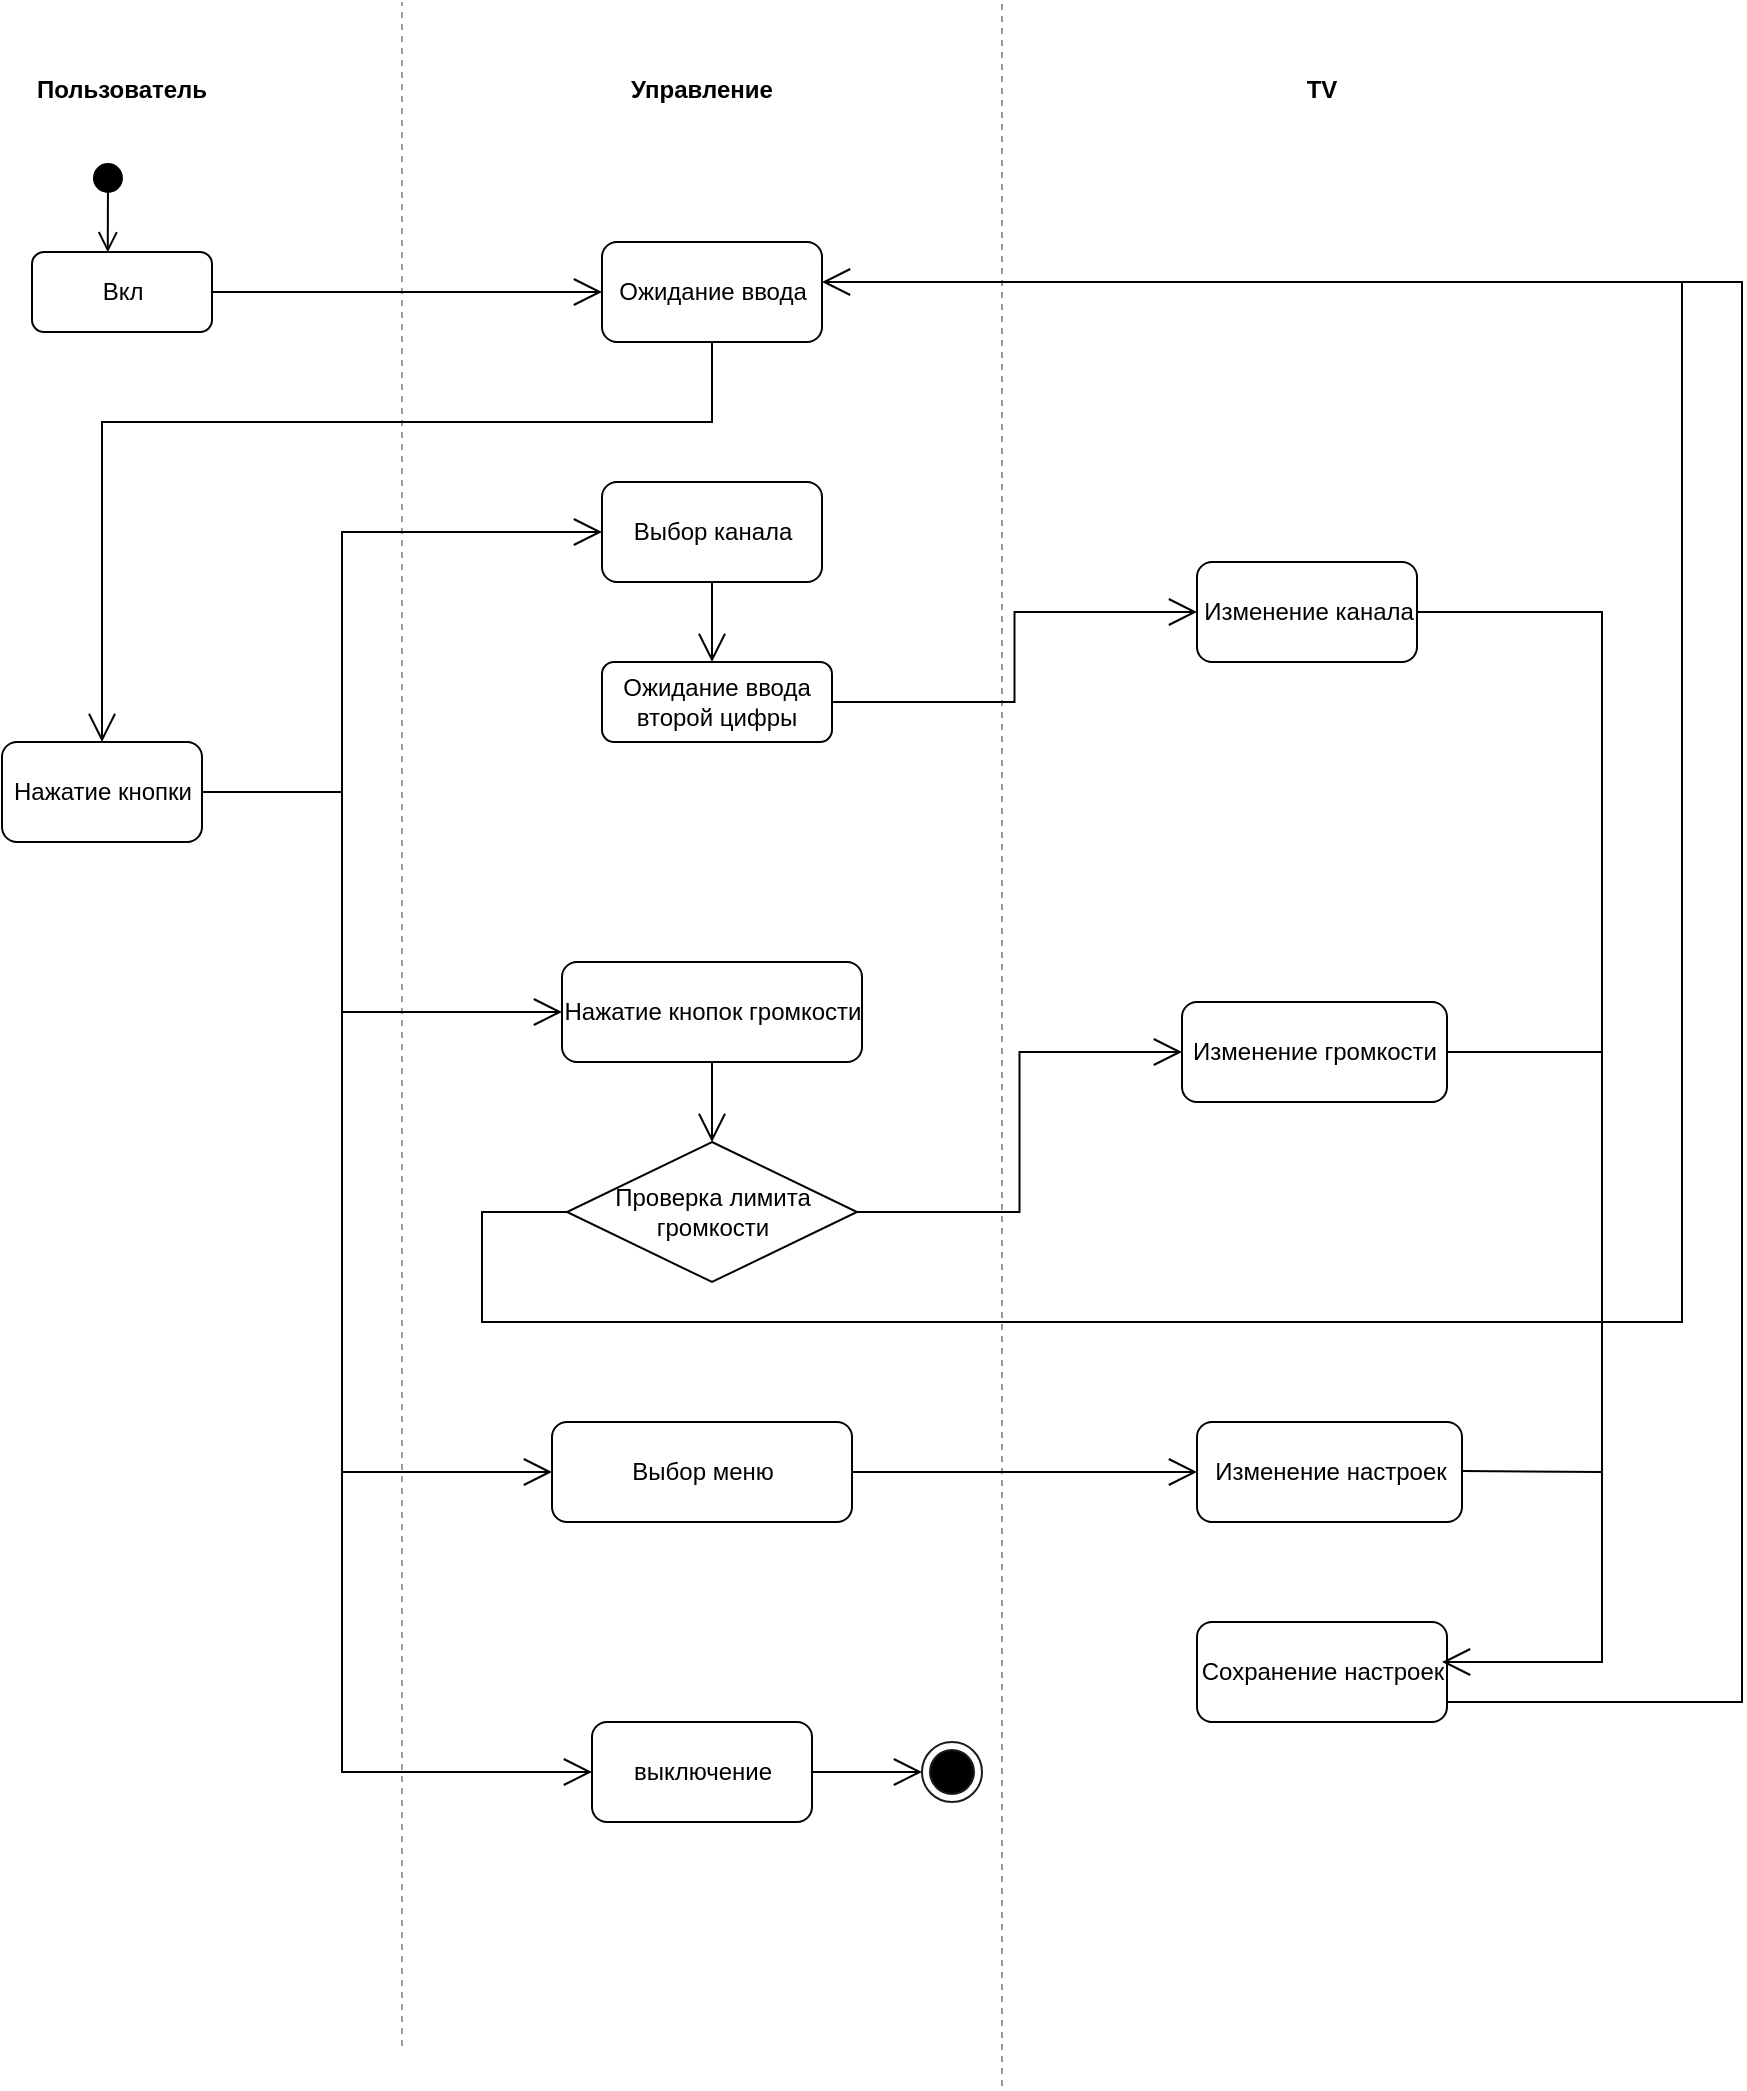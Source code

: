 <mxfile version="17.1.2" type="device"><diagram id="PZQhc5I-0kEuX6vnKN8M" name="Page-1"><mxGraphModel dx="1673" dy="896" grid="1" gridSize="10" guides="1" tooltips="1" connect="1" arrows="1" fold="1" page="1" pageScale="1" pageWidth="850" pageHeight="1100" math="0" shadow="0"><root><mxCell id="0"/><mxCell id="1" parent="0"/><mxCell id="1KFC3Us-827syy5RBnTr-1" value="Пользователь" style="text;align=center;fontStyle=1;verticalAlign=middle;spacingLeft=3;spacingRight=3;strokeColor=none;rotatable=0;points=[[0,0.5],[1,0.5]];portConstraint=eastwest;" vertex="1" parent="1"><mxGeometry x="80" y="30" width="80" height="26" as="geometry"/></mxCell><mxCell id="1KFC3Us-827syy5RBnTr-2" value="TV" style="text;align=center;fontStyle=1;verticalAlign=middle;spacingLeft=3;spacingRight=3;strokeColor=none;rotatable=0;points=[[0,0.5],[1,0.5]];portConstraint=eastwest;" vertex="1" parent="1"><mxGeometry x="680" y="30" width="80" height="26" as="geometry"/></mxCell><mxCell id="1KFC3Us-827syy5RBnTr-3" value="Управление" style="text;align=center;fontStyle=1;verticalAlign=middle;spacingLeft=3;spacingRight=3;strokeColor=none;rotatable=0;points=[[0,0.5],[1,0.5]];portConstraint=eastwest;" vertex="1" parent="1"><mxGeometry x="370" y="30" width="80" height="26" as="geometry"/></mxCell><mxCell id="1KFC3Us-827syy5RBnTr-17" value="" style="endArrow=none;html=1;rounded=0;dashed=1;strokeColor=#9C9C9C;" edge="1" parent="1"><mxGeometry relative="1" as="geometry"><mxPoint x="260" y="1022" as="sourcePoint"/><mxPoint x="260" as="targetPoint"/></mxGeometry></mxCell><mxCell id="1KFC3Us-827syy5RBnTr-18" value="" style="endArrow=none;html=1;rounded=0;dashed=1;strokeColor=#969696;" edge="1" parent="1"><mxGeometry relative="1" as="geometry"><mxPoint x="560" y="1042" as="sourcePoint"/><mxPoint x="560" as="targetPoint"/></mxGeometry></mxCell><mxCell id="1KFC3Us-827syy5RBnTr-19" value="" style="html=1;verticalAlign=bottom;startArrow=circle;startFill=1;endArrow=open;startSize=6;endSize=8;rounded=0;entryX=0.421;entryY=0.004;entryDx=0;entryDy=0;entryPerimeter=0;" edge="1" parent="1" target="1KFC3Us-827syy5RBnTr-20"><mxGeometry width="80" relative="1" as="geometry"><mxPoint x="113" y="80" as="sourcePoint"/><mxPoint x="115" y="130" as="targetPoint"/></mxGeometry></mxCell><mxCell id="1KFC3Us-827syy5RBnTr-20" value="Вкл" style="html=1;rounded=1;" vertex="1" parent="1"><mxGeometry x="75" y="125" width="90" height="40" as="geometry"/></mxCell><mxCell id="1KFC3Us-827syy5RBnTr-21" value="Нажатие кнопки &lt;br&gt;" style="html=1;rounded=1;" vertex="1" parent="1"><mxGeometry x="60" y="370" width="100" height="50" as="geometry"/></mxCell><mxCell id="1KFC3Us-827syy5RBnTr-22" value="Выбор канала" style="html=1;rounded=1;" vertex="1" parent="1"><mxGeometry x="360" y="240" width="110" height="50" as="geometry"/></mxCell><mxCell id="1KFC3Us-827syy5RBnTr-24" value="Нажатие кнопок громкости" style="html=1;rounded=1;" vertex="1" parent="1"><mxGeometry x="340" y="480" width="150" height="50" as="geometry"/></mxCell><mxCell id="1KFC3Us-827syy5RBnTr-25" value="Проверка лимита громкости" style="shape=rhombus;perimeter=rhombusPerimeter;whiteSpace=wrap;html=1;align=center;" vertex="1" parent="1"><mxGeometry x="342.5" y="570" width="145" height="70" as="geometry"/></mxCell><mxCell id="1KFC3Us-827syy5RBnTr-27" value="Ожидание ввода" style="html=1;rounded=1;" vertex="1" parent="1"><mxGeometry x="360" y="120" width="110" height="50" as="geometry"/></mxCell><mxCell id="1KFC3Us-827syy5RBnTr-28" value="Выбор меню" style="html=1;rounded=1;" vertex="1" parent="1"><mxGeometry x="335" y="710" width="150" height="50" as="geometry"/></mxCell><mxCell id="1KFC3Us-827syy5RBnTr-31" value="Изменение канала" style="html=1;rounded=1;" vertex="1" parent="1"><mxGeometry x="657.5" y="280" width="110" height="50" as="geometry"/></mxCell><mxCell id="1KFC3Us-827syy5RBnTr-32" value="Изменение громкости" style="html=1;rounded=1;" vertex="1" parent="1"><mxGeometry x="650" y="500" width="132.5" height="50" as="geometry"/></mxCell><mxCell id="1KFC3Us-827syy5RBnTr-33" value="Изменение настроек" style="html=1;rounded=1;" vertex="1" parent="1"><mxGeometry x="657.5" y="710" width="132.5" height="50" as="geometry"/></mxCell><mxCell id="1KFC3Us-827syy5RBnTr-34" value="Сохранение настроек" style="html=1;rounded=1;" vertex="1" parent="1"><mxGeometry x="657.5" y="810" width="125" height="50" as="geometry"/></mxCell><mxCell id="1KFC3Us-827syy5RBnTr-35" value="выключение" style="html=1;rounded=1;" vertex="1" parent="1"><mxGeometry x="355" y="860" width="110" height="50" as="geometry"/></mxCell><mxCell id="1KFC3Us-827syy5RBnTr-36" value="" style="endArrow=open;endFill=1;endSize=12;html=1;rounded=0;exitX=1;exitY=0.5;exitDx=0;exitDy=0;entryX=0;entryY=0.5;entryDx=0;entryDy=0;" edge="1" parent="1" source="1KFC3Us-827syy5RBnTr-20" target="1KFC3Us-827syy5RBnTr-27"><mxGeometry width="160" relative="1" as="geometry"><mxPoint x="180" y="150" as="sourcePoint"/><mxPoint x="350" y="150" as="targetPoint"/></mxGeometry></mxCell><mxCell id="1KFC3Us-827syy5RBnTr-37" value="" style="endArrow=open;endFill=1;endSize=12;html=1;rounded=0;exitX=0.5;exitY=1;exitDx=0;exitDy=0;entryX=0.5;entryY=0;entryDx=0;entryDy=0;edgeStyle=orthogonalEdgeStyle;" edge="1" parent="1" source="1KFC3Us-827syy5RBnTr-27" target="1KFC3Us-827syy5RBnTr-21"><mxGeometry width="160" relative="1" as="geometry"><mxPoint x="140" y="200" as="sourcePoint"/><mxPoint x="300" y="200" as="targetPoint"/><Array as="points"><mxPoint x="415" y="210"/><mxPoint x="110" y="210"/></Array></mxGeometry></mxCell><mxCell id="1KFC3Us-827syy5RBnTr-39" value="" style="endArrow=open;endFill=1;endSize=12;html=1;rounded=0;exitX=1;exitY=0.5;exitDx=0;exitDy=0;entryX=0;entryY=0.5;entryDx=0;entryDy=0;edgeStyle=orthogonalEdgeStyle;" edge="1" parent="1" source="1KFC3Us-827syy5RBnTr-21" target="1KFC3Us-827syy5RBnTr-28"><mxGeometry width="160" relative="1" as="geometry"><mxPoint x="160" y="394.5" as="sourcePoint"/><mxPoint x="355" y="394.5" as="targetPoint"/><Array as="points"><mxPoint x="230" y="395"/><mxPoint x="230" y="735"/></Array></mxGeometry></mxCell><mxCell id="1KFC3Us-827syy5RBnTr-40" value="" style="endArrow=open;endFill=1;endSize=12;html=1;rounded=0;exitX=1;exitY=0.5;exitDx=0;exitDy=0;entryX=0;entryY=0.5;entryDx=0;entryDy=0;edgeStyle=orthogonalEdgeStyle;" edge="1" parent="1" source="1KFC3Us-827syy5RBnTr-21" target="1KFC3Us-827syy5RBnTr-24"><mxGeometry width="160" relative="1" as="geometry"><mxPoint x="160" y="394.5" as="sourcePoint"/><mxPoint x="355" y="394.5" as="targetPoint"/><Array as="points"><mxPoint x="230" y="395"/><mxPoint x="230" y="505"/></Array></mxGeometry></mxCell><mxCell id="1KFC3Us-827syy5RBnTr-41" value="" style="endArrow=open;endFill=1;endSize=12;html=1;rounded=0;exitX=1;exitY=0.5;exitDx=0;exitDy=0;entryX=0;entryY=0.5;entryDx=0;entryDy=0;edgeStyle=orthogonalEdgeStyle;" edge="1" parent="1" source="1KFC3Us-827syy5RBnTr-21" target="1KFC3Us-827syy5RBnTr-22"><mxGeometry width="160" relative="1" as="geometry"><mxPoint x="147.5" y="390" as="sourcePoint"/><mxPoint x="342.5" y="390" as="targetPoint"/><Array as="points"><mxPoint x="230" y="395"/><mxPoint x="230" y="265"/></Array></mxGeometry></mxCell><mxCell id="1KFC3Us-827syy5RBnTr-42" value="" style="endArrow=open;endFill=1;endSize=12;html=1;rounded=0;exitX=1;exitY=0.5;exitDx=0;exitDy=0;entryX=0;entryY=0.5;entryDx=0;entryDy=0;edgeStyle=orthogonalEdgeStyle;" edge="1" parent="1" source="1KFC3Us-827syy5RBnTr-21" target="1KFC3Us-827syy5RBnTr-35"><mxGeometry width="160" relative="1" as="geometry"><mxPoint x="205" y="185" as="sourcePoint"/><mxPoint x="400" y="185" as="targetPoint"/><Array as="points"><mxPoint x="230" y="395"/><mxPoint x="230" y="885"/></Array></mxGeometry></mxCell><mxCell id="1KFC3Us-827syy5RBnTr-43" value="" style="endArrow=open;endFill=1;endSize=12;html=1;rounded=0;exitX=0.5;exitY=1;exitDx=0;exitDy=0;entryX=0.5;entryY=0;entryDx=0;entryDy=0;" edge="1" parent="1" source="1KFC3Us-827syy5RBnTr-22"><mxGeometry width="160" relative="1" as="geometry"><mxPoint x="215" y="195" as="sourcePoint"/><mxPoint x="415" y="330" as="targetPoint"/></mxGeometry></mxCell><mxCell id="1KFC3Us-827syy5RBnTr-44" value="" style="endArrow=open;endFill=1;endSize=12;html=1;rounded=0;exitX=1;exitY=0.5;exitDx=0;exitDy=0;entryX=0;entryY=0.5;entryDx=0;entryDy=0;edgeStyle=orthogonalEdgeStyle;" edge="1" parent="1" source="1KFC3Us-827syy5RBnTr-46" target="1KFC3Us-827syy5RBnTr-31"><mxGeometry width="160" relative="1" as="geometry"><mxPoint x="487.5" y="365" as="sourcePoint"/><mxPoint x="420" y="205" as="targetPoint"/></mxGeometry></mxCell><mxCell id="1KFC3Us-827syy5RBnTr-46" value="Ожидание ввода&lt;br&gt;второй цифры" style="whiteSpace=wrap;html=1;align=center;rounded=1;" vertex="1" parent="1"><mxGeometry x="360" y="330" width="115" height="40" as="geometry"/></mxCell><mxCell id="1KFC3Us-827syy5RBnTr-48" value="" style="endArrow=open;endFill=1;endSize=12;html=1;rounded=0;exitX=0.5;exitY=1;exitDx=0;exitDy=0;entryX=0.5;entryY=0;entryDx=0;entryDy=0;" edge="1" parent="1" source="1KFC3Us-827syy5RBnTr-24" target="1KFC3Us-827syy5RBnTr-25"><mxGeometry width="160" relative="1" as="geometry"><mxPoint x="175" y="155" as="sourcePoint"/><mxPoint x="370" y="155" as="targetPoint"/></mxGeometry></mxCell><mxCell id="1KFC3Us-827syy5RBnTr-49" value="" style="endArrow=open;endFill=1;endSize=12;html=1;rounded=0;exitX=1;exitY=0.5;exitDx=0;exitDy=0;entryX=0;entryY=0.5;entryDx=0;entryDy=0;edgeStyle=orthogonalEdgeStyle;" edge="1" parent="1" source="1KFC3Us-827syy5RBnTr-25" target="1KFC3Us-827syy5RBnTr-32"><mxGeometry width="160" relative="1" as="geometry"><mxPoint x="295" y="630" as="sourcePoint"/><mxPoint x="490" y="630" as="targetPoint"/></mxGeometry></mxCell><mxCell id="1KFC3Us-827syy5RBnTr-50" value="" style="endArrow=open;endFill=1;endSize=12;html=1;rounded=0;exitX=0;exitY=0.5;exitDx=0;exitDy=0;edgeStyle=orthogonalEdgeStyle;" edge="1" parent="1" source="1KFC3Us-827syy5RBnTr-25"><mxGeometry width="160" relative="1" as="geometry"><mxPoint x="290" y="600" as="sourcePoint"/><mxPoint x="470" y="140" as="targetPoint"/><Array as="points"><mxPoint x="300" y="605"/><mxPoint x="300" y="660"/><mxPoint x="900" y="660"/><mxPoint x="900" y="140"/><mxPoint x="470" y="140"/></Array></mxGeometry></mxCell><mxCell id="1KFC3Us-827syy5RBnTr-51" value="" style="endArrow=open;endFill=1;endSize=12;html=1;rounded=0;exitX=1;exitY=0.5;exitDx=0;exitDy=0;entryX=0;entryY=0.5;entryDx=0;entryDy=0;" edge="1" parent="1" source="1KFC3Us-827syy5RBnTr-28" target="1KFC3Us-827syy5RBnTr-33"><mxGeometry width="160" relative="1" as="geometry"><mxPoint x="485" y="730" as="sourcePoint"/><mxPoint x="680" y="730" as="targetPoint"/></mxGeometry></mxCell><mxCell id="1KFC3Us-827syy5RBnTr-52" value="" style="endArrow=open;endFill=1;endSize=12;html=1;rounded=0;exitX=1;exitY=0.5;exitDx=0;exitDy=0;edgeStyle=orthogonalEdgeStyle;" edge="1" parent="1" source="1KFC3Us-827syy5RBnTr-31"><mxGeometry width="160" relative="1" as="geometry"><mxPoint x="195" y="175" as="sourcePoint"/><mxPoint x="780" y="830" as="targetPoint"/><Array as="points"><mxPoint x="860" y="305"/><mxPoint x="860" y="830"/><mxPoint x="783" y="830"/></Array></mxGeometry></mxCell><mxCell id="1KFC3Us-827syy5RBnTr-53" value="" style="endArrow=none;endFill=0;endSize=12;html=1;rounded=0;exitX=1;exitY=0.5;exitDx=0;exitDy=0;" edge="1" parent="1" source="1KFC3Us-827syy5RBnTr-32"><mxGeometry width="160" relative="1" as="geometry"><mxPoint x="777.5" y="315" as="sourcePoint"/><mxPoint x="860" y="525" as="targetPoint"/></mxGeometry></mxCell><mxCell id="1KFC3Us-827syy5RBnTr-54" value="" style="endArrow=none;endFill=0;endSize=12;html=1;rounded=0;exitX=1;exitY=0.5;exitDx=0;exitDy=0;" edge="1" parent="1"><mxGeometry width="160" relative="1" as="geometry"><mxPoint x="790" y="734.5" as="sourcePoint"/><mxPoint x="860" y="735" as="targetPoint"/></mxGeometry></mxCell><mxCell id="1KFC3Us-827syy5RBnTr-55" value="" style="endArrow=none;endFill=0;endSize=12;html=1;rounded=0;edgeStyle=orthogonalEdgeStyle;exitX=1;exitY=0.75;exitDx=0;exitDy=0;" edge="1" parent="1" source="1KFC3Us-827syy5RBnTr-34"><mxGeometry width="160" relative="1" as="geometry"><mxPoint x="860" y="830" as="sourcePoint"/><mxPoint x="900" y="150" as="targetPoint"/><Array as="points"><mxPoint x="783" y="850"/><mxPoint x="930" y="850"/><mxPoint x="930" y="140"/><mxPoint x="900" y="140"/></Array></mxGeometry></mxCell><mxCell id="1KFC3Us-827syy5RBnTr-58" value="" style="ellipse;html=1;shape=endState;fillColor=#000000;strokeColor=#1A1A1A;rounded=1;" vertex="1" parent="1"><mxGeometry x="520" y="870" width="30" height="30" as="geometry"/></mxCell><mxCell id="1KFC3Us-827syy5RBnTr-59" value="" style="endArrow=open;endFill=1;endSize=12;html=1;rounded=0;exitX=1;exitY=0.5;exitDx=0;exitDy=0;entryX=0;entryY=0.5;entryDx=0;entryDy=0;" edge="1" parent="1" source="1KFC3Us-827syy5RBnTr-35" target="1KFC3Us-827syy5RBnTr-58"><mxGeometry width="160" relative="1" as="geometry"><mxPoint x="510" y="900" as="sourcePoint"/><mxPoint x="705" y="900" as="targetPoint"/></mxGeometry></mxCell></root></mxGraphModel></diagram></mxfile>